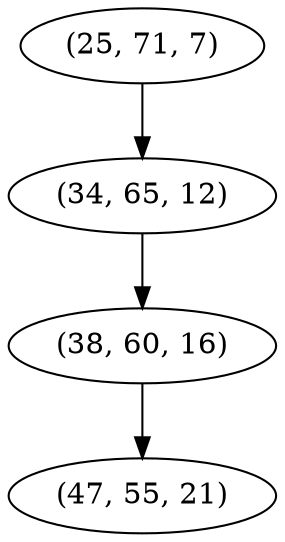 digraph tree {
    "(25, 71, 7)";
    "(34, 65, 12)";
    "(38, 60, 16)";
    "(47, 55, 21)";
    "(25, 71, 7)" -> "(34, 65, 12)";
    "(34, 65, 12)" -> "(38, 60, 16)";
    "(38, 60, 16)" -> "(47, 55, 21)";
}
